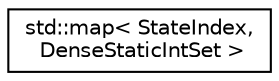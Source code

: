 digraph "Graphical Class Hierarchy"
{
  edge [fontname="Helvetica",fontsize="10",labelfontname="Helvetica",labelfontsize="10"];
  node [fontname="Helvetica",fontsize="10",shape=record];
  rankdir="LR";
  Node0 [label="std::map\< StateIndex,\l DenseStaticIntSet \>",height=0.2,width=0.4,color="black", fillcolor="white", style="filled",URL="$classstd_1_1map.html"];
}
